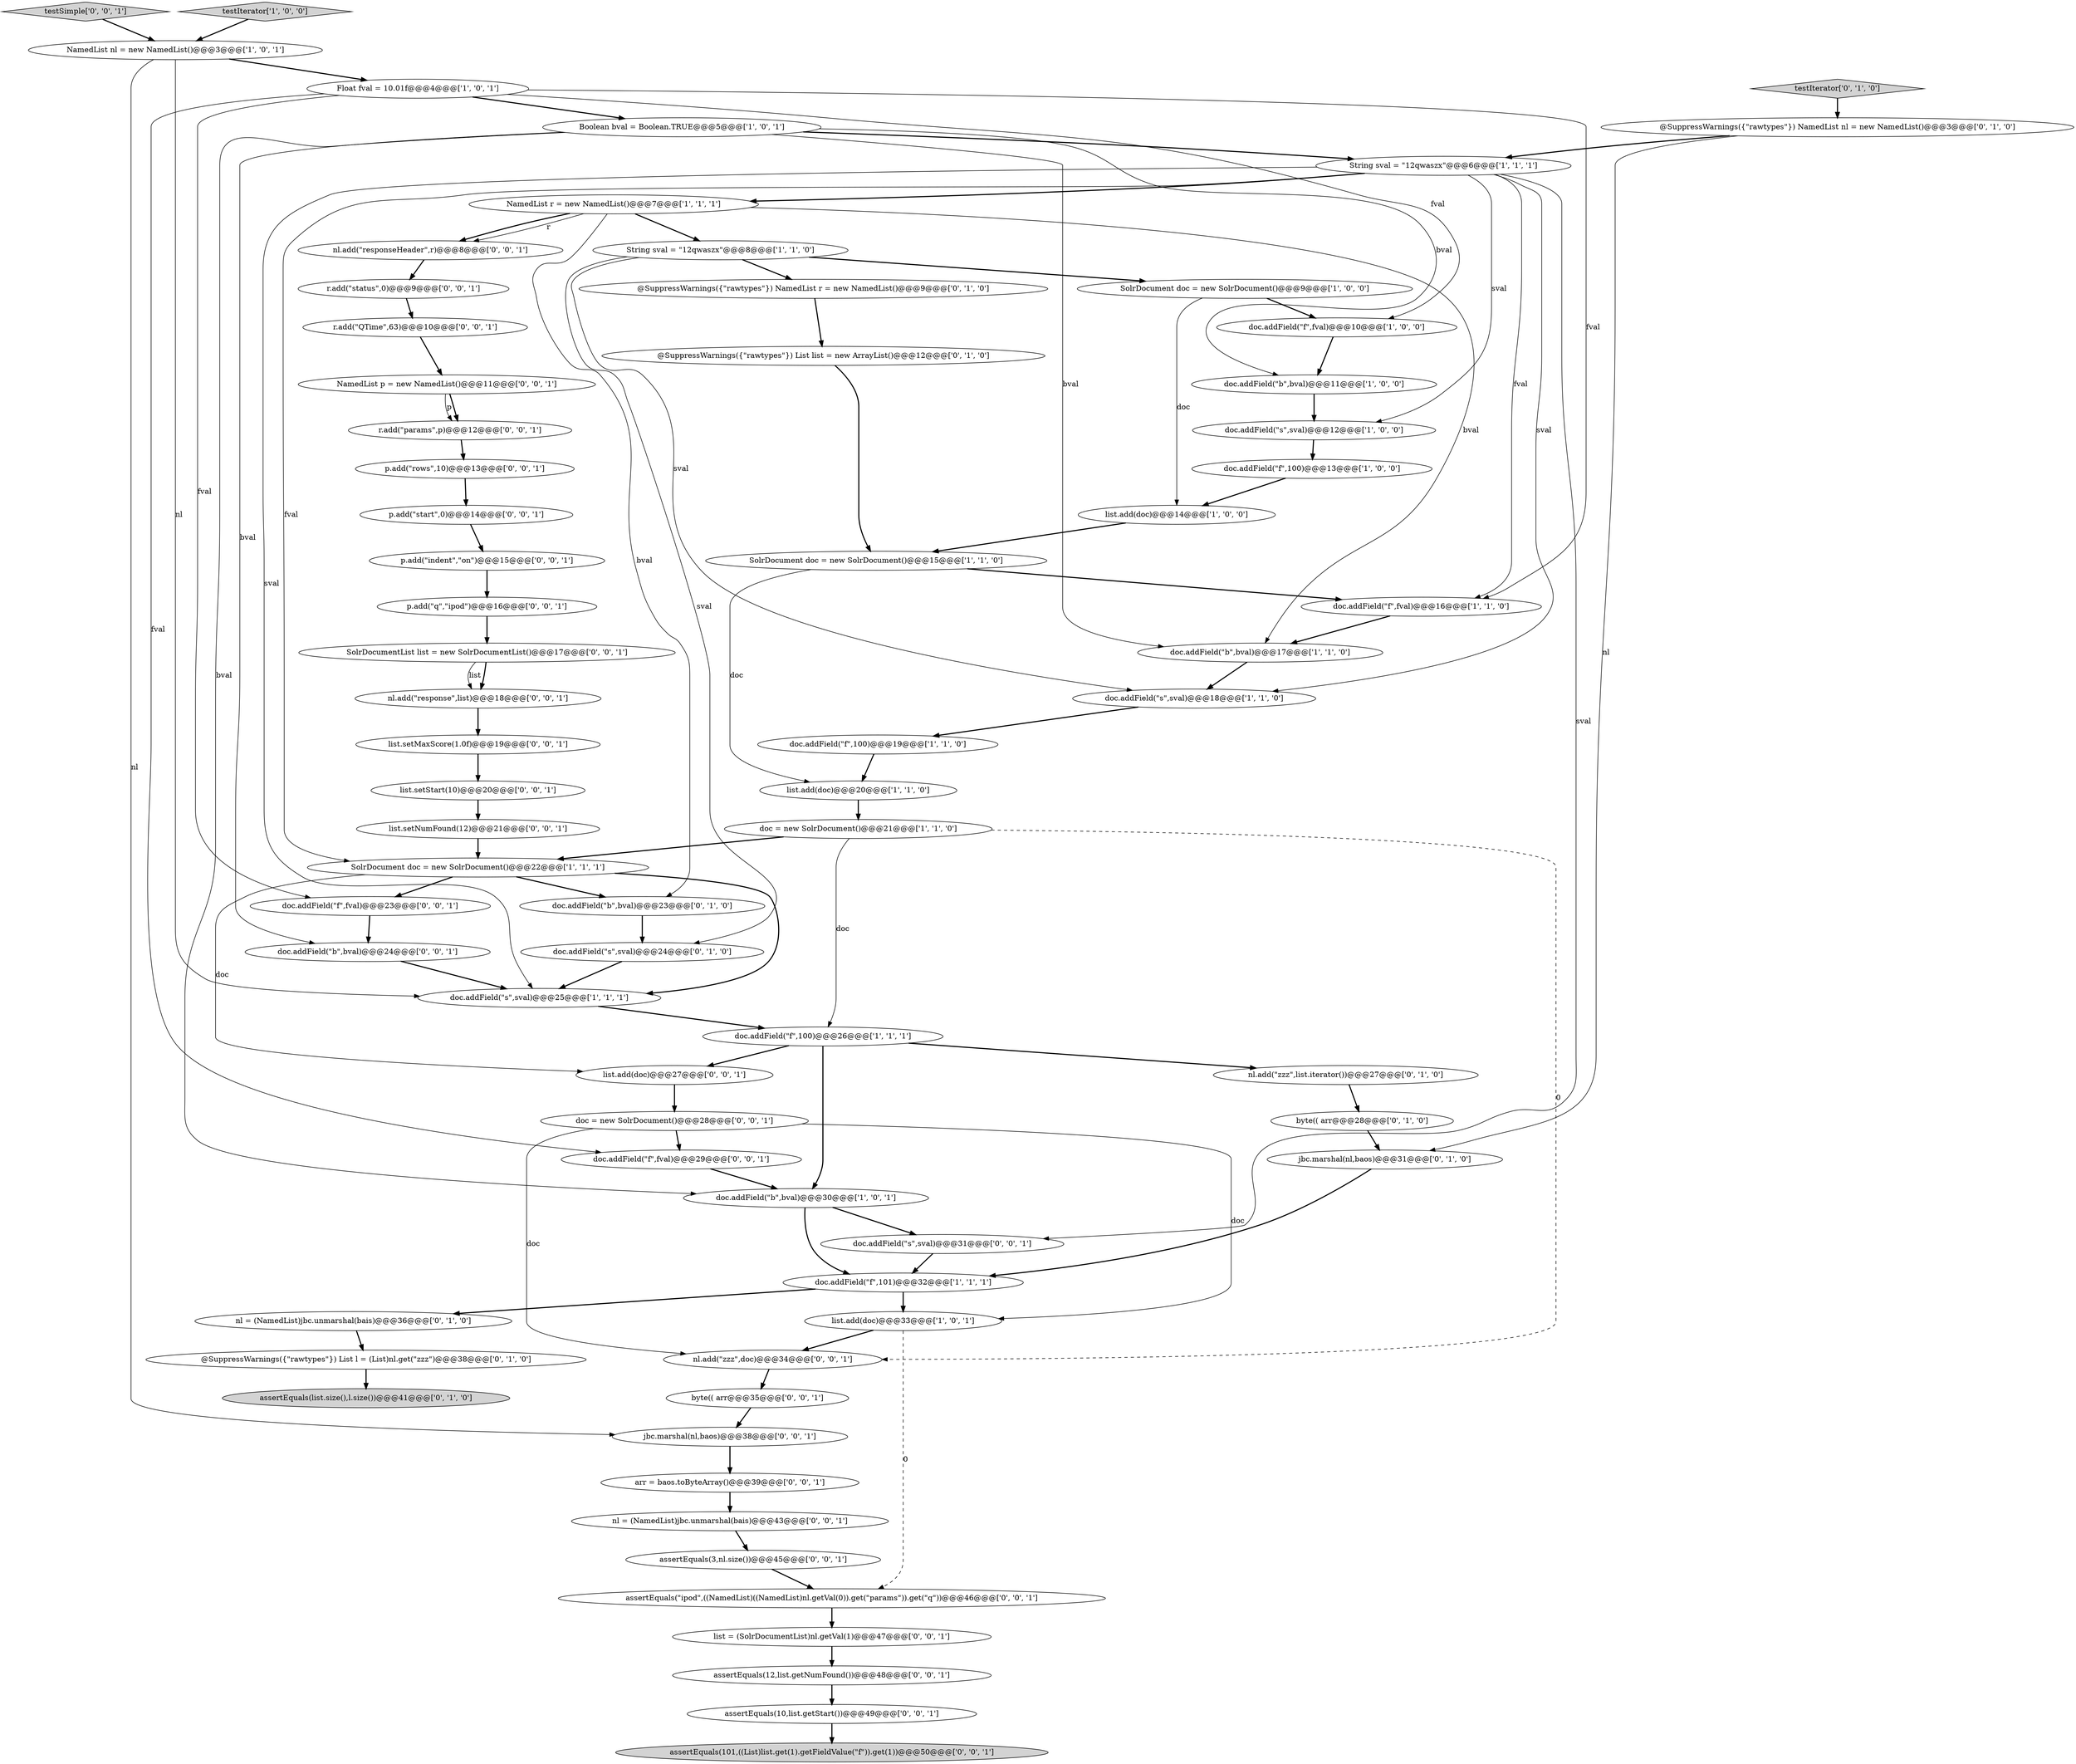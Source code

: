digraph {
56 [style = filled, label = "list.add(doc)@@@27@@@['0', '0', '1']", fillcolor = white, shape = ellipse image = "AAA0AAABBB3BBB"];
22 [style = filled, label = "SolrDocument doc = new SolrDocument()@@@22@@@['1', '1', '1']", fillcolor = white, shape = ellipse image = "AAA0AAABBB1BBB"];
17 [style = filled, label = "list.add(doc)@@@33@@@['1', '0', '1']", fillcolor = white, shape = ellipse image = "AAA0AAABBB1BBB"];
18 [style = filled, label = "list.add(doc)@@@14@@@['1', '0', '0']", fillcolor = white, shape = ellipse image = "AAA0AAABBB1BBB"];
19 [style = filled, label = "list.add(doc)@@@20@@@['1', '1', '0']", fillcolor = white, shape = ellipse image = "AAA0AAABBB1BBB"];
48 [style = filled, label = "doc.addField(\"f\",fval)@@@29@@@['0', '0', '1']", fillcolor = white, shape = ellipse image = "AAA0AAABBB3BBB"];
5 [style = filled, label = "doc.addField(\"f\",fval)@@@16@@@['1', '1', '0']", fillcolor = white, shape = ellipse image = "AAA0AAABBB1BBB"];
67 [style = filled, label = "arr = baos.toByteArray()@@@39@@@['0', '0', '1']", fillcolor = white, shape = ellipse image = "AAA0AAABBB3BBB"];
36 [style = filled, label = "doc.addField(\"b\",bval)@@@23@@@['0', '1', '0']", fillcolor = white, shape = ellipse image = "AAA0AAABBB2BBB"];
30 [style = filled, label = "@SuppressWarnings({\"rawtypes\"}) List list = new ArrayList()@@@12@@@['0', '1', '0']", fillcolor = white, shape = ellipse image = "AAA1AAABBB2BBB"];
32 [style = filled, label = "doc.addField(\"s\",sval)@@@24@@@['0', '1', '0']", fillcolor = white, shape = ellipse image = "AAA0AAABBB2BBB"];
58 [style = filled, label = "SolrDocumentList list = new SolrDocumentList()@@@17@@@['0', '0', '1']", fillcolor = white, shape = ellipse image = "AAA0AAABBB3BBB"];
55 [style = filled, label = "nl = (NamedList)jbc.unmarshal(bais)@@@43@@@['0', '0', '1']", fillcolor = white, shape = ellipse image = "AAA0AAABBB3BBB"];
12 [style = filled, label = "doc.addField(\"f\",100)@@@26@@@['1', '1', '1']", fillcolor = white, shape = ellipse image = "AAA0AAABBB1BBB"];
35 [style = filled, label = "byte(( arr@@@28@@@['0', '1', '0']", fillcolor = white, shape = ellipse image = "AAA0AAABBB2BBB"];
15 [style = filled, label = "doc = new SolrDocument()@@@21@@@['1', '1', '0']", fillcolor = white, shape = ellipse image = "AAA0AAABBB1BBB"];
14 [style = filled, label = "doc.addField(\"s\",sval)@@@18@@@['1', '1', '0']", fillcolor = white, shape = ellipse image = "AAA0AAABBB1BBB"];
39 [style = filled, label = "testSimple['0', '0', '1']", fillcolor = lightgray, shape = diamond image = "AAA0AAABBB3BBB"];
27 [style = filled, label = "assertEquals(list.size(),l.size())@@@41@@@['0', '1', '0']", fillcolor = lightgray, shape = ellipse image = "AAA0AAABBB2BBB"];
43 [style = filled, label = "NamedList p = new NamedList()@@@11@@@['0', '0', '1']", fillcolor = white, shape = ellipse image = "AAA0AAABBB3BBB"];
54 [style = filled, label = "p.add(\"start\",0)@@@14@@@['0', '0', '1']", fillcolor = white, shape = ellipse image = "AAA0AAABBB3BBB"];
8 [style = filled, label = "doc.addField(\"f\",fval)@@@10@@@['1', '0', '0']", fillcolor = white, shape = ellipse image = "AAA0AAABBB1BBB"];
64 [style = filled, label = "doc.addField(\"f\",fval)@@@23@@@['0', '0', '1']", fillcolor = white, shape = ellipse image = "AAA0AAABBB3BBB"];
57 [style = filled, label = "nl.add(\"responseHeader\",r)@@@8@@@['0', '0', '1']", fillcolor = white, shape = ellipse image = "AAA0AAABBB3BBB"];
0 [style = filled, label = "doc.addField(\"f\",100)@@@13@@@['1', '0', '0']", fillcolor = white, shape = ellipse image = "AAA0AAABBB1BBB"];
49 [style = filled, label = "assertEquals(\"ipod\",((NamedList)((NamedList)nl.getVal(0)).get(\"params\")).get(\"q\"))@@@46@@@['0', '0', '1']", fillcolor = white, shape = ellipse image = "AAA0AAABBB3BBB"];
28 [style = filled, label = "nl.add(\"zzz\",list.iterator())@@@27@@@['0', '1', '0']", fillcolor = white, shape = ellipse image = "AAA0AAABBB2BBB"];
52 [style = filled, label = "list.setNumFound(12)@@@21@@@['0', '0', '1']", fillcolor = white, shape = ellipse image = "AAA0AAABBB3BBB"];
4 [style = filled, label = "doc.addField(\"f\",101)@@@32@@@['1', '1', '1']", fillcolor = white, shape = ellipse image = "AAA0AAABBB1BBB"];
20 [style = filled, label = "SolrDocument doc = new SolrDocument()@@@15@@@['1', '1', '0']", fillcolor = white, shape = ellipse image = "AAA0AAABBB1BBB"];
61 [style = filled, label = "assertEquals(12,list.getNumFound())@@@48@@@['0', '0', '1']", fillcolor = white, shape = ellipse image = "AAA0AAABBB3BBB"];
21 [style = filled, label = "doc.addField(\"b\",bval)@@@17@@@['1', '1', '0']", fillcolor = white, shape = ellipse image = "AAA0AAABBB1BBB"];
31 [style = filled, label = "nl = (NamedList)jbc.unmarshal(bais)@@@36@@@['0', '1', '0']", fillcolor = white, shape = ellipse image = "AAA0AAABBB2BBB"];
34 [style = filled, label = "@SuppressWarnings({\"rawtypes\"}) NamedList r = new NamedList()@@@9@@@['0', '1', '0']", fillcolor = white, shape = ellipse image = "AAA0AAABBB2BBB"];
26 [style = filled, label = "jbc.marshal(nl,baos)@@@31@@@['0', '1', '0']", fillcolor = white, shape = ellipse image = "AAA0AAABBB2BBB"];
38 [style = filled, label = "byte(( arr@@@35@@@['0', '0', '1']", fillcolor = white, shape = ellipse image = "AAA0AAABBB3BBB"];
42 [style = filled, label = "doc.addField(\"s\",sval)@@@31@@@['0', '0', '1']", fillcolor = white, shape = ellipse image = "AAA0AAABBB3BBB"];
11 [style = filled, label = "String sval = \"12qwaszx\"@@@8@@@['1', '1', '0']", fillcolor = white, shape = ellipse image = "AAA0AAABBB1BBB"];
41 [style = filled, label = "r.add(\"status\",0)@@@9@@@['0', '0', '1']", fillcolor = white, shape = ellipse image = "AAA0AAABBB3BBB"];
3 [style = filled, label = "testIterator['1', '0', '0']", fillcolor = lightgray, shape = diamond image = "AAA0AAABBB1BBB"];
46 [style = filled, label = "assertEquals(10,list.getStart())@@@49@@@['0', '0', '1']", fillcolor = white, shape = ellipse image = "AAA0AAABBB3BBB"];
51 [style = filled, label = "p.add(\"q\",\"ipod\")@@@16@@@['0', '0', '1']", fillcolor = white, shape = ellipse image = "AAA0AAABBB3BBB"];
50 [style = filled, label = "p.add(\"indent\",\"on\")@@@15@@@['0', '0', '1']", fillcolor = white, shape = ellipse image = "AAA0AAABBB3BBB"];
7 [style = filled, label = "doc.addField(\"f\",100)@@@19@@@['1', '1', '0']", fillcolor = white, shape = ellipse image = "AAA0AAABBB1BBB"];
29 [style = filled, label = "testIterator['0', '1', '0']", fillcolor = lightgray, shape = diamond image = "AAA0AAABBB2BBB"];
40 [style = filled, label = "jbc.marshal(nl,baos)@@@38@@@['0', '0', '1']", fillcolor = white, shape = ellipse image = "AAA0AAABBB3BBB"];
53 [style = filled, label = "nl.add(\"response\",list)@@@18@@@['0', '0', '1']", fillcolor = white, shape = ellipse image = "AAA0AAABBB3BBB"];
6 [style = filled, label = "doc.addField(\"s\",sval)@@@12@@@['1', '0', '0']", fillcolor = white, shape = ellipse image = "AAA0AAABBB1BBB"];
45 [style = filled, label = "list.setStart(10)@@@20@@@['0', '0', '1']", fillcolor = white, shape = ellipse image = "AAA0AAABBB3BBB"];
65 [style = filled, label = "assertEquals(101,((List)list.get(1).getFieldValue(\"f\")).get(1))@@@50@@@['0', '0', '1']", fillcolor = lightgray, shape = ellipse image = "AAA0AAABBB3BBB"];
16 [style = filled, label = "doc.addField(\"s\",sval)@@@25@@@['1', '1', '1']", fillcolor = white, shape = ellipse image = "AAA0AAABBB1BBB"];
2 [style = filled, label = "SolrDocument doc = new SolrDocument()@@@9@@@['1', '0', '0']", fillcolor = white, shape = ellipse image = "AAA0AAABBB1BBB"];
10 [style = filled, label = "NamedList r = new NamedList()@@@7@@@['1', '1', '1']", fillcolor = white, shape = ellipse image = "AAA0AAABBB1BBB"];
33 [style = filled, label = "@SuppressWarnings({\"rawtypes\"}) NamedList nl = new NamedList()@@@3@@@['0', '1', '0']", fillcolor = white, shape = ellipse image = "AAA0AAABBB2BBB"];
47 [style = filled, label = "assertEquals(3,nl.size())@@@45@@@['0', '0', '1']", fillcolor = white, shape = ellipse image = "AAA0AAABBB3BBB"];
60 [style = filled, label = "doc.addField(\"b\",bval)@@@24@@@['0', '0', '1']", fillcolor = white, shape = ellipse image = "AAA0AAABBB3BBB"];
9 [style = filled, label = "String sval = \"12qwaszx\"@@@6@@@['1', '1', '1']", fillcolor = white, shape = ellipse image = "AAA0AAABBB1BBB"];
66 [style = filled, label = "p.add(\"rows\",10)@@@13@@@['0', '0', '1']", fillcolor = white, shape = ellipse image = "AAA0AAABBB3BBB"];
1 [style = filled, label = "NamedList nl = new NamedList()@@@3@@@['1', '0', '1']", fillcolor = white, shape = ellipse image = "AAA0AAABBB1BBB"];
24 [style = filled, label = "Float fval = 10.01f@@@4@@@['1', '0', '1']", fillcolor = white, shape = ellipse image = "AAA0AAABBB1BBB"];
69 [style = filled, label = "list.setMaxScore(1.0f)@@@19@@@['0', '0', '1']", fillcolor = white, shape = ellipse image = "AAA0AAABBB3BBB"];
23 [style = filled, label = "doc.addField(\"b\",bval)@@@11@@@['1', '0', '0']", fillcolor = white, shape = ellipse image = "AAA0AAABBB1BBB"];
37 [style = filled, label = "@SuppressWarnings({\"rawtypes\"}) List l = (List)nl.get(\"zzz\")@@@38@@@['0', '1', '0']", fillcolor = white, shape = ellipse image = "AAA0AAABBB2BBB"];
59 [style = filled, label = "list = (SolrDocumentList)nl.getVal(1)@@@47@@@['0', '0', '1']", fillcolor = white, shape = ellipse image = "AAA0AAABBB3BBB"];
25 [style = filled, label = "Boolean bval = Boolean.TRUE@@@5@@@['1', '0', '1']", fillcolor = white, shape = ellipse image = "AAA0AAABBB1BBB"];
62 [style = filled, label = "doc = new SolrDocument()@@@28@@@['0', '0', '1']", fillcolor = white, shape = ellipse image = "AAA0AAABBB3BBB"];
68 [style = filled, label = "nl.add(\"zzz\",doc)@@@34@@@['0', '0', '1']", fillcolor = white, shape = ellipse image = "AAA0AAABBB3BBB"];
63 [style = filled, label = "r.add(\"params\",p)@@@12@@@['0', '0', '1']", fillcolor = white, shape = ellipse image = "AAA0AAABBB3BBB"];
13 [style = filled, label = "doc.addField(\"b\",bval)@@@30@@@['1', '0', '1']", fillcolor = white, shape = ellipse image = "AAA0AAABBB1BBB"];
44 [style = filled, label = "r.add(\"QTime\",63)@@@10@@@['0', '0', '1']", fillcolor = white, shape = ellipse image = "AAA0AAABBB3BBB"];
11->34 [style = bold, label=""];
13->42 [style = bold, label=""];
12->28 [style = bold, label=""];
59->61 [style = bold, label=""];
11->14 [style = solid, label="sval"];
1->40 [style = solid, label="nl"];
18->20 [style = bold, label=""];
38->40 [style = bold, label=""];
58->53 [style = bold, label=""];
60->16 [style = bold, label=""];
62->48 [style = bold, label=""];
10->11 [style = bold, label=""];
15->22 [style = bold, label=""];
50->51 [style = bold, label=""];
64->60 [style = bold, label=""];
3->1 [style = bold, label=""];
25->21 [style = solid, label="bval"];
16->12 [style = bold, label=""];
9->42 [style = solid, label="sval"];
52->22 [style = bold, label=""];
33->26 [style = solid, label="nl"];
33->9 [style = bold, label=""];
58->53 [style = solid, label="list"];
66->54 [style = bold, label=""];
51->58 [style = bold, label=""];
7->19 [style = bold, label=""];
35->26 [style = bold, label=""];
48->13 [style = bold, label=""];
29->33 [style = bold, label=""];
24->8 [style = solid, label="fval"];
14->7 [style = bold, label=""];
44->43 [style = bold, label=""];
40->67 [style = bold, label=""];
31->37 [style = bold, label=""];
22->64 [style = bold, label=""];
43->63 [style = bold, label=""];
41->44 [style = bold, label=""];
8->23 [style = bold, label=""];
24->64 [style = solid, label="fval"];
4->17 [style = bold, label=""];
26->4 [style = bold, label=""];
24->48 [style = solid, label="fval"];
12->13 [style = bold, label=""];
9->5 [style = solid, label="fval"];
22->56 [style = solid, label="doc"];
63->66 [style = bold, label=""];
22->36 [style = bold, label=""];
25->9 [style = bold, label=""];
45->52 [style = bold, label=""];
15->12 [style = solid, label="doc"];
4->31 [style = bold, label=""];
9->6 [style = solid, label="sval"];
24->25 [style = bold, label=""];
54->50 [style = bold, label=""];
34->30 [style = bold, label=""];
9->10 [style = bold, label=""];
21->14 [style = bold, label=""];
13->4 [style = bold, label=""];
49->59 [style = bold, label=""];
43->63 [style = solid, label="p"];
47->49 [style = bold, label=""];
68->38 [style = bold, label=""];
9->14 [style = solid, label="sval"];
9->16 [style = solid, label="sval"];
42->4 [style = bold, label=""];
20->5 [style = bold, label=""];
6->0 [style = bold, label=""];
10->57 [style = bold, label=""];
22->16 [style = bold, label=""];
1->16 [style = solid, label="nl"];
46->65 [style = bold, label=""];
10->21 [style = solid, label="bval"];
1->24 [style = bold, label=""];
11->2 [style = bold, label=""];
2->8 [style = bold, label=""];
10->57 [style = solid, label="r"];
30->20 [style = bold, label=""];
23->6 [style = bold, label=""];
5->21 [style = bold, label=""];
11->32 [style = solid, label="sval"];
2->18 [style = solid, label="doc"];
9->22 [style = solid, label="fval"];
67->55 [style = bold, label=""];
17->68 [style = bold, label=""];
32->16 [style = bold, label=""];
36->32 [style = bold, label=""];
62->17 [style = solid, label="doc"];
55->47 [style = bold, label=""];
20->19 [style = solid, label="doc"];
62->68 [style = solid, label="doc"];
10->36 [style = solid, label="bval"];
15->68 [style = dashed, label="0"];
28->35 [style = bold, label=""];
56->62 [style = bold, label=""];
37->27 [style = bold, label=""];
17->49 [style = dashed, label="0"];
25->23 [style = solid, label="bval"];
19->15 [style = bold, label=""];
25->60 [style = solid, label="bval"];
24->5 [style = solid, label="fval"];
39->1 [style = bold, label=""];
69->45 [style = bold, label=""];
53->69 [style = bold, label=""];
57->41 [style = bold, label=""];
61->46 [style = bold, label=""];
25->13 [style = solid, label="bval"];
12->56 [style = bold, label=""];
0->18 [style = bold, label=""];
}
